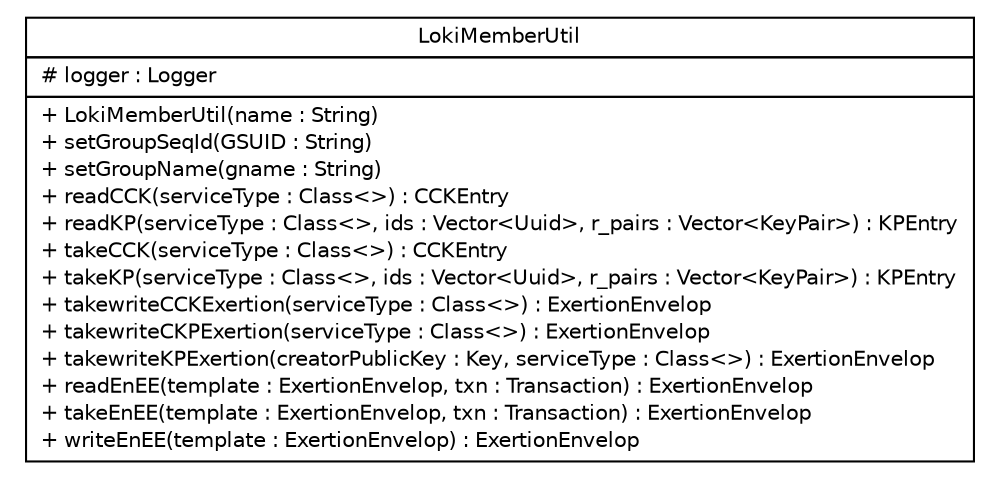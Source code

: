 #!/usr/local/bin/dot
#
# Class diagram 
# Generated by UMLGraph version R5_6 (http://www.umlgraph.org/)
#

digraph G {
	edge [fontname="Helvetica",fontsize=10,labelfontname="Helvetica",labelfontsize=10];
	node [fontname="Helvetica",fontsize=10,shape=plaintext];
	nodesep=0.25;
	ranksep=0.5;
	// sorcer.core.loki.member.LokiMemberUtil
	c31765 [label=<<table title="sorcer.core.loki.member.LokiMemberUtil" border="0" cellborder="1" cellspacing="0" cellpadding="2" port="p" href="./LokiMemberUtil.html">
		<tr><td><table border="0" cellspacing="0" cellpadding="1">
<tr><td align="center" balign="center"> LokiMemberUtil </td></tr>
		</table></td></tr>
		<tr><td><table border="0" cellspacing="0" cellpadding="1">
<tr><td align="left" balign="left"> # logger : Logger </td></tr>
		</table></td></tr>
		<tr><td><table border="0" cellspacing="0" cellpadding="1">
<tr><td align="left" balign="left"> + LokiMemberUtil(name : String) </td></tr>
<tr><td align="left" balign="left"> + setGroupSeqId(GSUID : String) </td></tr>
<tr><td align="left" balign="left"> + setGroupName(gname : String) </td></tr>
<tr><td align="left" balign="left"> + readCCK(serviceType : Class&lt;&gt;) : CCKEntry </td></tr>
<tr><td align="left" balign="left"> + readKP(serviceType : Class&lt;&gt;, ids : Vector&lt;Uuid&gt;, r_pairs : Vector&lt;KeyPair&gt;) : KPEntry </td></tr>
<tr><td align="left" balign="left"> + takeCCK(serviceType : Class&lt;&gt;) : CCKEntry </td></tr>
<tr><td align="left" balign="left"> + takeKP(serviceType : Class&lt;&gt;, ids : Vector&lt;Uuid&gt;, r_pairs : Vector&lt;KeyPair&gt;) : KPEntry </td></tr>
<tr><td align="left" balign="left"> + takewriteCCKExertion(serviceType : Class&lt;&gt;) : ExertionEnvelop </td></tr>
<tr><td align="left" balign="left"> + takewriteCKPExertion(serviceType : Class&lt;&gt;) : ExertionEnvelop </td></tr>
<tr><td align="left" balign="left"> + takewriteKPExertion(creatorPublicKey : Key, serviceType : Class&lt;&gt;) : ExertionEnvelop </td></tr>
<tr><td align="left" balign="left"> + readEnEE(template : ExertionEnvelop, txn : Transaction) : ExertionEnvelop </td></tr>
<tr><td align="left" balign="left"> + takeEnEE(template : ExertionEnvelop, txn : Transaction) : ExertionEnvelop </td></tr>
<tr><td align="left" balign="left"> + writeEnEE(template : ExertionEnvelop) : ExertionEnvelop </td></tr>
		</table></td></tr>
		</table>>, URL="./LokiMemberUtil.html", fontname="Helvetica", fontcolor="black", fontsize=10.0];
}


